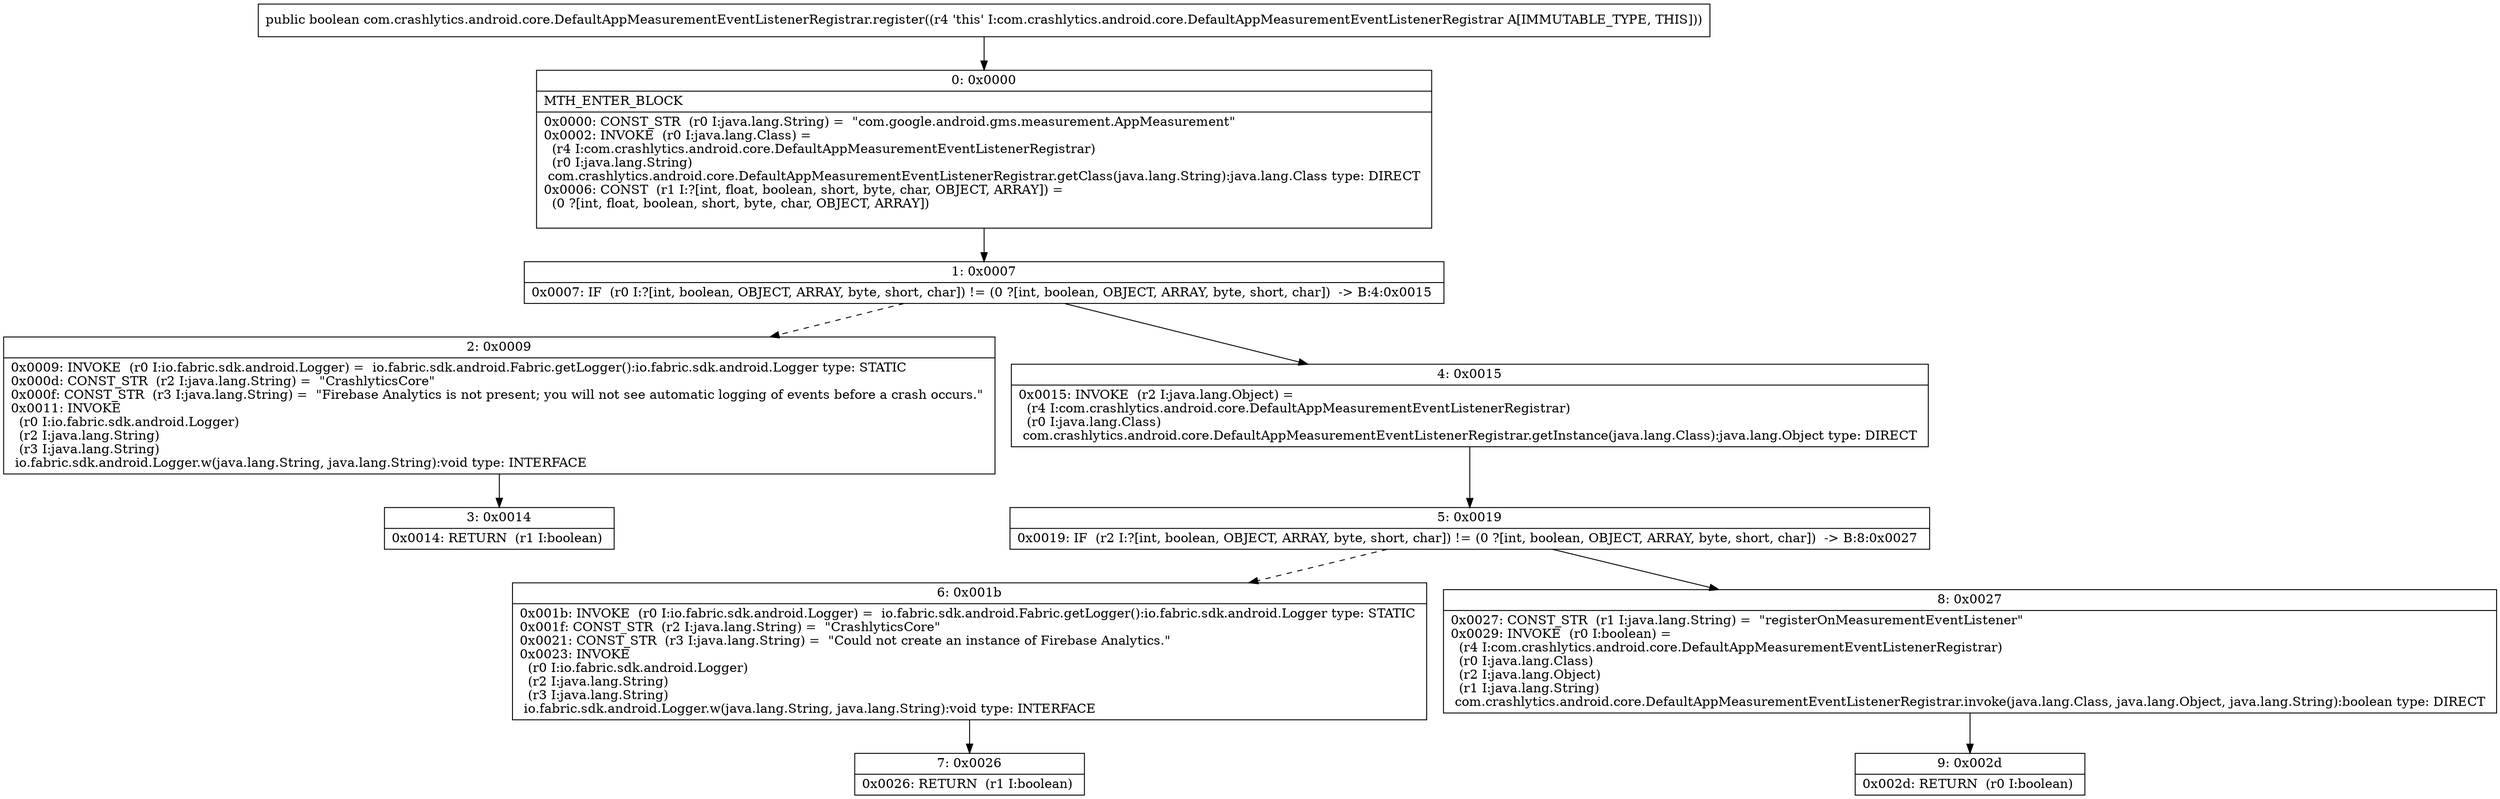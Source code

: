 digraph "CFG forcom.crashlytics.android.core.DefaultAppMeasurementEventListenerRegistrar.register()Z" {
Node_0 [shape=record,label="{0\:\ 0x0000|MTH_ENTER_BLOCK\l|0x0000: CONST_STR  (r0 I:java.lang.String) =  \"com.google.android.gms.measurement.AppMeasurement\" \l0x0002: INVOKE  (r0 I:java.lang.Class) = \l  (r4 I:com.crashlytics.android.core.DefaultAppMeasurementEventListenerRegistrar)\l  (r0 I:java.lang.String)\l com.crashlytics.android.core.DefaultAppMeasurementEventListenerRegistrar.getClass(java.lang.String):java.lang.Class type: DIRECT \l0x0006: CONST  (r1 I:?[int, float, boolean, short, byte, char, OBJECT, ARRAY]) = \l  (0 ?[int, float, boolean, short, byte, char, OBJECT, ARRAY])\l \l}"];
Node_1 [shape=record,label="{1\:\ 0x0007|0x0007: IF  (r0 I:?[int, boolean, OBJECT, ARRAY, byte, short, char]) != (0 ?[int, boolean, OBJECT, ARRAY, byte, short, char])  \-\> B:4:0x0015 \l}"];
Node_2 [shape=record,label="{2\:\ 0x0009|0x0009: INVOKE  (r0 I:io.fabric.sdk.android.Logger) =  io.fabric.sdk.android.Fabric.getLogger():io.fabric.sdk.android.Logger type: STATIC \l0x000d: CONST_STR  (r2 I:java.lang.String) =  \"CrashlyticsCore\" \l0x000f: CONST_STR  (r3 I:java.lang.String) =  \"Firebase Analytics is not present; you will not see automatic logging of events before a crash occurs.\" \l0x0011: INVOKE  \l  (r0 I:io.fabric.sdk.android.Logger)\l  (r2 I:java.lang.String)\l  (r3 I:java.lang.String)\l io.fabric.sdk.android.Logger.w(java.lang.String, java.lang.String):void type: INTERFACE \l}"];
Node_3 [shape=record,label="{3\:\ 0x0014|0x0014: RETURN  (r1 I:boolean) \l}"];
Node_4 [shape=record,label="{4\:\ 0x0015|0x0015: INVOKE  (r2 I:java.lang.Object) = \l  (r4 I:com.crashlytics.android.core.DefaultAppMeasurementEventListenerRegistrar)\l  (r0 I:java.lang.Class)\l com.crashlytics.android.core.DefaultAppMeasurementEventListenerRegistrar.getInstance(java.lang.Class):java.lang.Object type: DIRECT \l}"];
Node_5 [shape=record,label="{5\:\ 0x0019|0x0019: IF  (r2 I:?[int, boolean, OBJECT, ARRAY, byte, short, char]) != (0 ?[int, boolean, OBJECT, ARRAY, byte, short, char])  \-\> B:8:0x0027 \l}"];
Node_6 [shape=record,label="{6\:\ 0x001b|0x001b: INVOKE  (r0 I:io.fabric.sdk.android.Logger) =  io.fabric.sdk.android.Fabric.getLogger():io.fabric.sdk.android.Logger type: STATIC \l0x001f: CONST_STR  (r2 I:java.lang.String) =  \"CrashlyticsCore\" \l0x0021: CONST_STR  (r3 I:java.lang.String) =  \"Could not create an instance of Firebase Analytics.\" \l0x0023: INVOKE  \l  (r0 I:io.fabric.sdk.android.Logger)\l  (r2 I:java.lang.String)\l  (r3 I:java.lang.String)\l io.fabric.sdk.android.Logger.w(java.lang.String, java.lang.String):void type: INTERFACE \l}"];
Node_7 [shape=record,label="{7\:\ 0x0026|0x0026: RETURN  (r1 I:boolean) \l}"];
Node_8 [shape=record,label="{8\:\ 0x0027|0x0027: CONST_STR  (r1 I:java.lang.String) =  \"registerOnMeasurementEventListener\" \l0x0029: INVOKE  (r0 I:boolean) = \l  (r4 I:com.crashlytics.android.core.DefaultAppMeasurementEventListenerRegistrar)\l  (r0 I:java.lang.Class)\l  (r2 I:java.lang.Object)\l  (r1 I:java.lang.String)\l com.crashlytics.android.core.DefaultAppMeasurementEventListenerRegistrar.invoke(java.lang.Class, java.lang.Object, java.lang.String):boolean type: DIRECT \l}"];
Node_9 [shape=record,label="{9\:\ 0x002d|0x002d: RETURN  (r0 I:boolean) \l}"];
MethodNode[shape=record,label="{public boolean com.crashlytics.android.core.DefaultAppMeasurementEventListenerRegistrar.register((r4 'this' I:com.crashlytics.android.core.DefaultAppMeasurementEventListenerRegistrar A[IMMUTABLE_TYPE, THIS])) }"];
MethodNode -> Node_0;
Node_0 -> Node_1;
Node_1 -> Node_2[style=dashed];
Node_1 -> Node_4;
Node_2 -> Node_3;
Node_4 -> Node_5;
Node_5 -> Node_6[style=dashed];
Node_5 -> Node_8;
Node_6 -> Node_7;
Node_8 -> Node_9;
}

